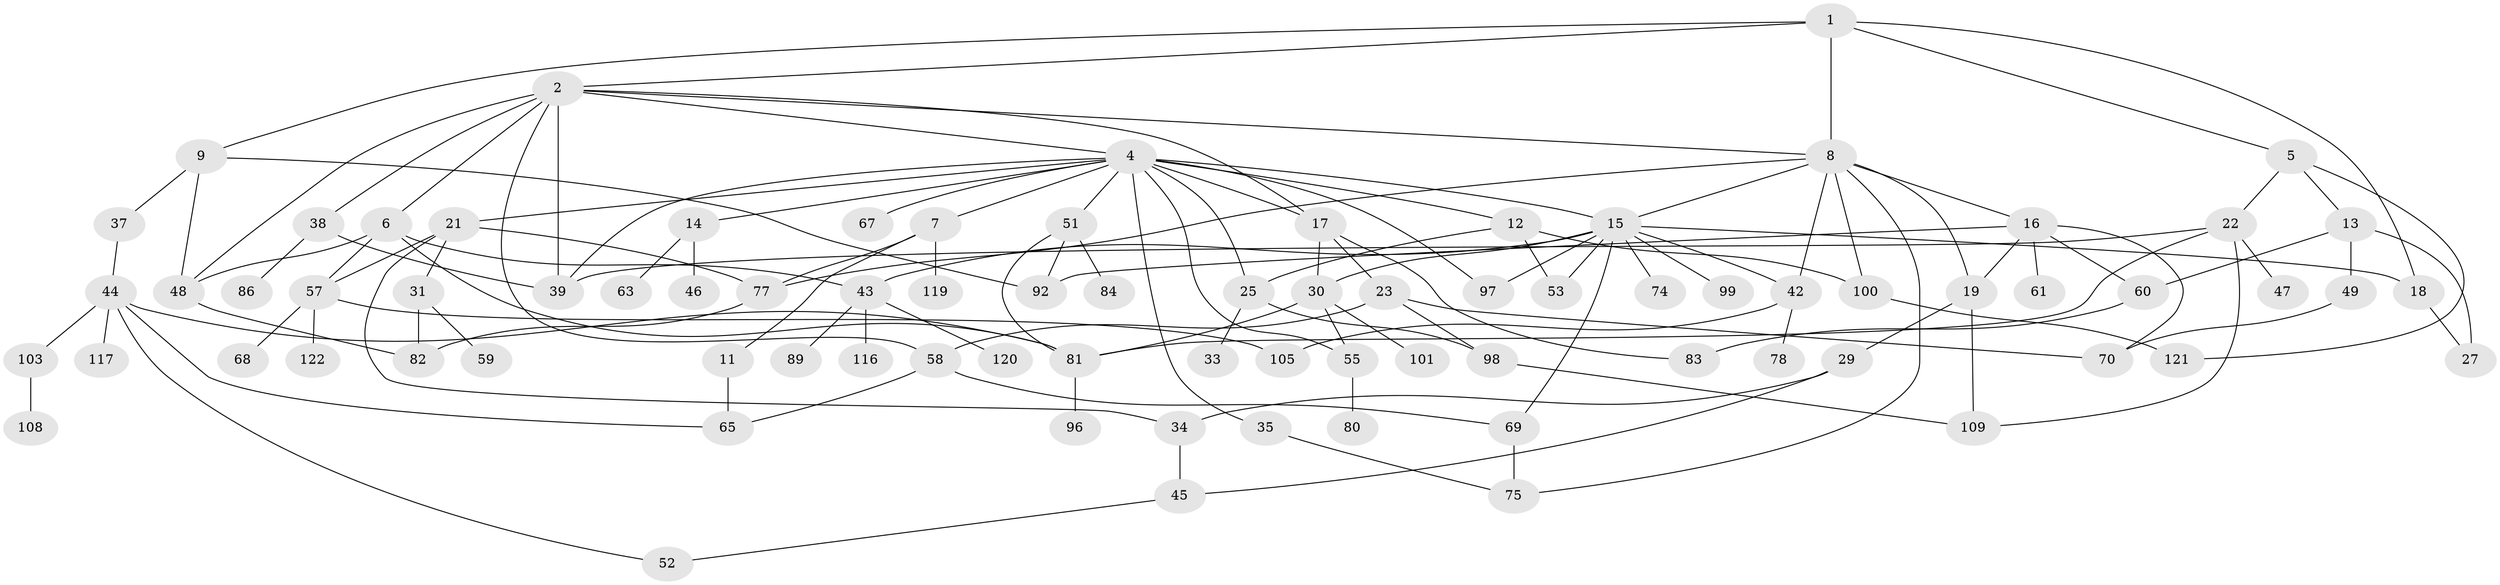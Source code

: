 // original degree distribution, {5: 0.05737704918032787, 7: 0.01639344262295082, 4: 0.18032786885245902, 8: 0.02459016393442623, 3: 0.21311475409836064, 2: 0.2540983606557377, 1: 0.23770491803278687, 6: 0.01639344262295082}
// Generated by graph-tools (version 1.1) at 2025/41/03/06/25 10:41:27]
// undirected, 82 vertices, 129 edges
graph export_dot {
graph [start="1"]
  node [color=gray90,style=filled];
  1;
  2 [super="+3"];
  4 [super="+32"];
  5;
  6 [super="+10"];
  7 [super="+118"];
  8 [super="+62"];
  9 [super="+91"];
  11;
  12 [super="+24"];
  13 [super="+26"];
  14 [super="+36"];
  15 [super="+56"];
  16 [super="+40"];
  17 [super="+79"];
  18 [super="+20"];
  19 [super="+28"];
  21 [super="+95"];
  22 [super="+41"];
  23 [super="+54"];
  25 [super="+50"];
  27 [super="+93"];
  29;
  30;
  31;
  33 [super="+110"];
  34;
  35;
  37;
  38 [super="+111"];
  39;
  42;
  43 [super="+85"];
  44 [super="+90"];
  45 [super="+64"];
  46;
  47;
  48 [super="+88"];
  49;
  51 [super="+66"];
  52;
  53;
  55 [super="+72"];
  57 [super="+73"];
  58 [super="+87"];
  59;
  60 [super="+71"];
  61;
  63;
  65 [super="+102"];
  67 [super="+76"];
  68;
  69;
  70 [super="+114"];
  74;
  75 [super="+104"];
  77 [super="+107"];
  78 [super="+113"];
  80;
  81;
  82 [super="+112"];
  83;
  84 [super="+115"];
  86 [super="+94"];
  89;
  92;
  96;
  97;
  98 [super="+106"];
  99;
  100;
  101;
  103;
  105;
  108;
  109;
  116;
  117;
  119;
  120;
  121;
  122;
  1 -- 2;
  1 -- 5;
  1 -- 9;
  1 -- 8;
  1 -- 18;
  2 -- 6;
  2 -- 8;
  2 -- 17;
  2 -- 39;
  2 -- 48;
  2 -- 58;
  2 -- 4;
  2 -- 38;
  4 -- 7;
  4 -- 12;
  4 -- 14;
  4 -- 15;
  4 -- 21;
  4 -- 25;
  4 -- 97;
  4 -- 67;
  4 -- 35;
  4 -- 39;
  4 -- 17;
  4 -- 51;
  4 -- 55;
  5 -- 13;
  5 -- 22;
  5 -- 121;
  6 -- 48;
  6 -- 81;
  6 -- 43;
  6 -- 57;
  7 -- 11;
  7 -- 119;
  7 -- 77;
  8 -- 16;
  8 -- 19;
  8 -- 42;
  8 -- 100;
  8 -- 77;
  8 -- 15;
  8 -- 75;
  9 -- 37;
  9 -- 48;
  9 -- 92;
  11 -- 65;
  12 -- 25;
  12 -- 53;
  12 -- 100;
  13 -- 27 [weight=2];
  13 -- 49;
  13 -- 60;
  14 -- 46;
  14 -- 63;
  15 -- 18;
  15 -- 43;
  15 -- 97;
  15 -- 99;
  15 -- 42 [weight=2];
  15 -- 30;
  15 -- 53;
  15 -- 74;
  15 -- 69;
  16 -- 70;
  16 -- 60;
  16 -- 61;
  16 -- 92;
  16 -- 19;
  17 -- 23;
  17 -- 30;
  17 -- 83;
  18 -- 27;
  19 -- 109;
  19 -- 29;
  21 -- 31;
  21 -- 34;
  21 -- 57;
  21 -- 77;
  22 -- 47;
  22 -- 109;
  22 -- 81;
  22 -- 39;
  23 -- 58;
  23 -- 98;
  23 -- 70;
  25 -- 33;
  25 -- 98;
  29 -- 34;
  29 -- 45;
  30 -- 101;
  30 -- 81;
  30 -- 55;
  31 -- 59;
  31 -- 82;
  34 -- 45;
  35 -- 75;
  37 -- 44;
  38 -- 86;
  38 -- 39;
  42 -- 78;
  42 -- 105;
  43 -- 89;
  43 -- 116;
  43 -- 120;
  44 -- 52;
  44 -- 103;
  44 -- 65;
  44 -- 81;
  44 -- 117;
  45 -- 52;
  48 -- 82;
  49 -- 70;
  51 -- 84;
  51 -- 81;
  51 -- 92;
  55 -- 80;
  57 -- 68;
  57 -- 122;
  57 -- 105;
  58 -- 65;
  58 -- 69;
  60 -- 83;
  69 -- 75;
  77 -- 82;
  81 -- 96;
  98 -- 109;
  100 -- 121;
  103 -- 108;
}
